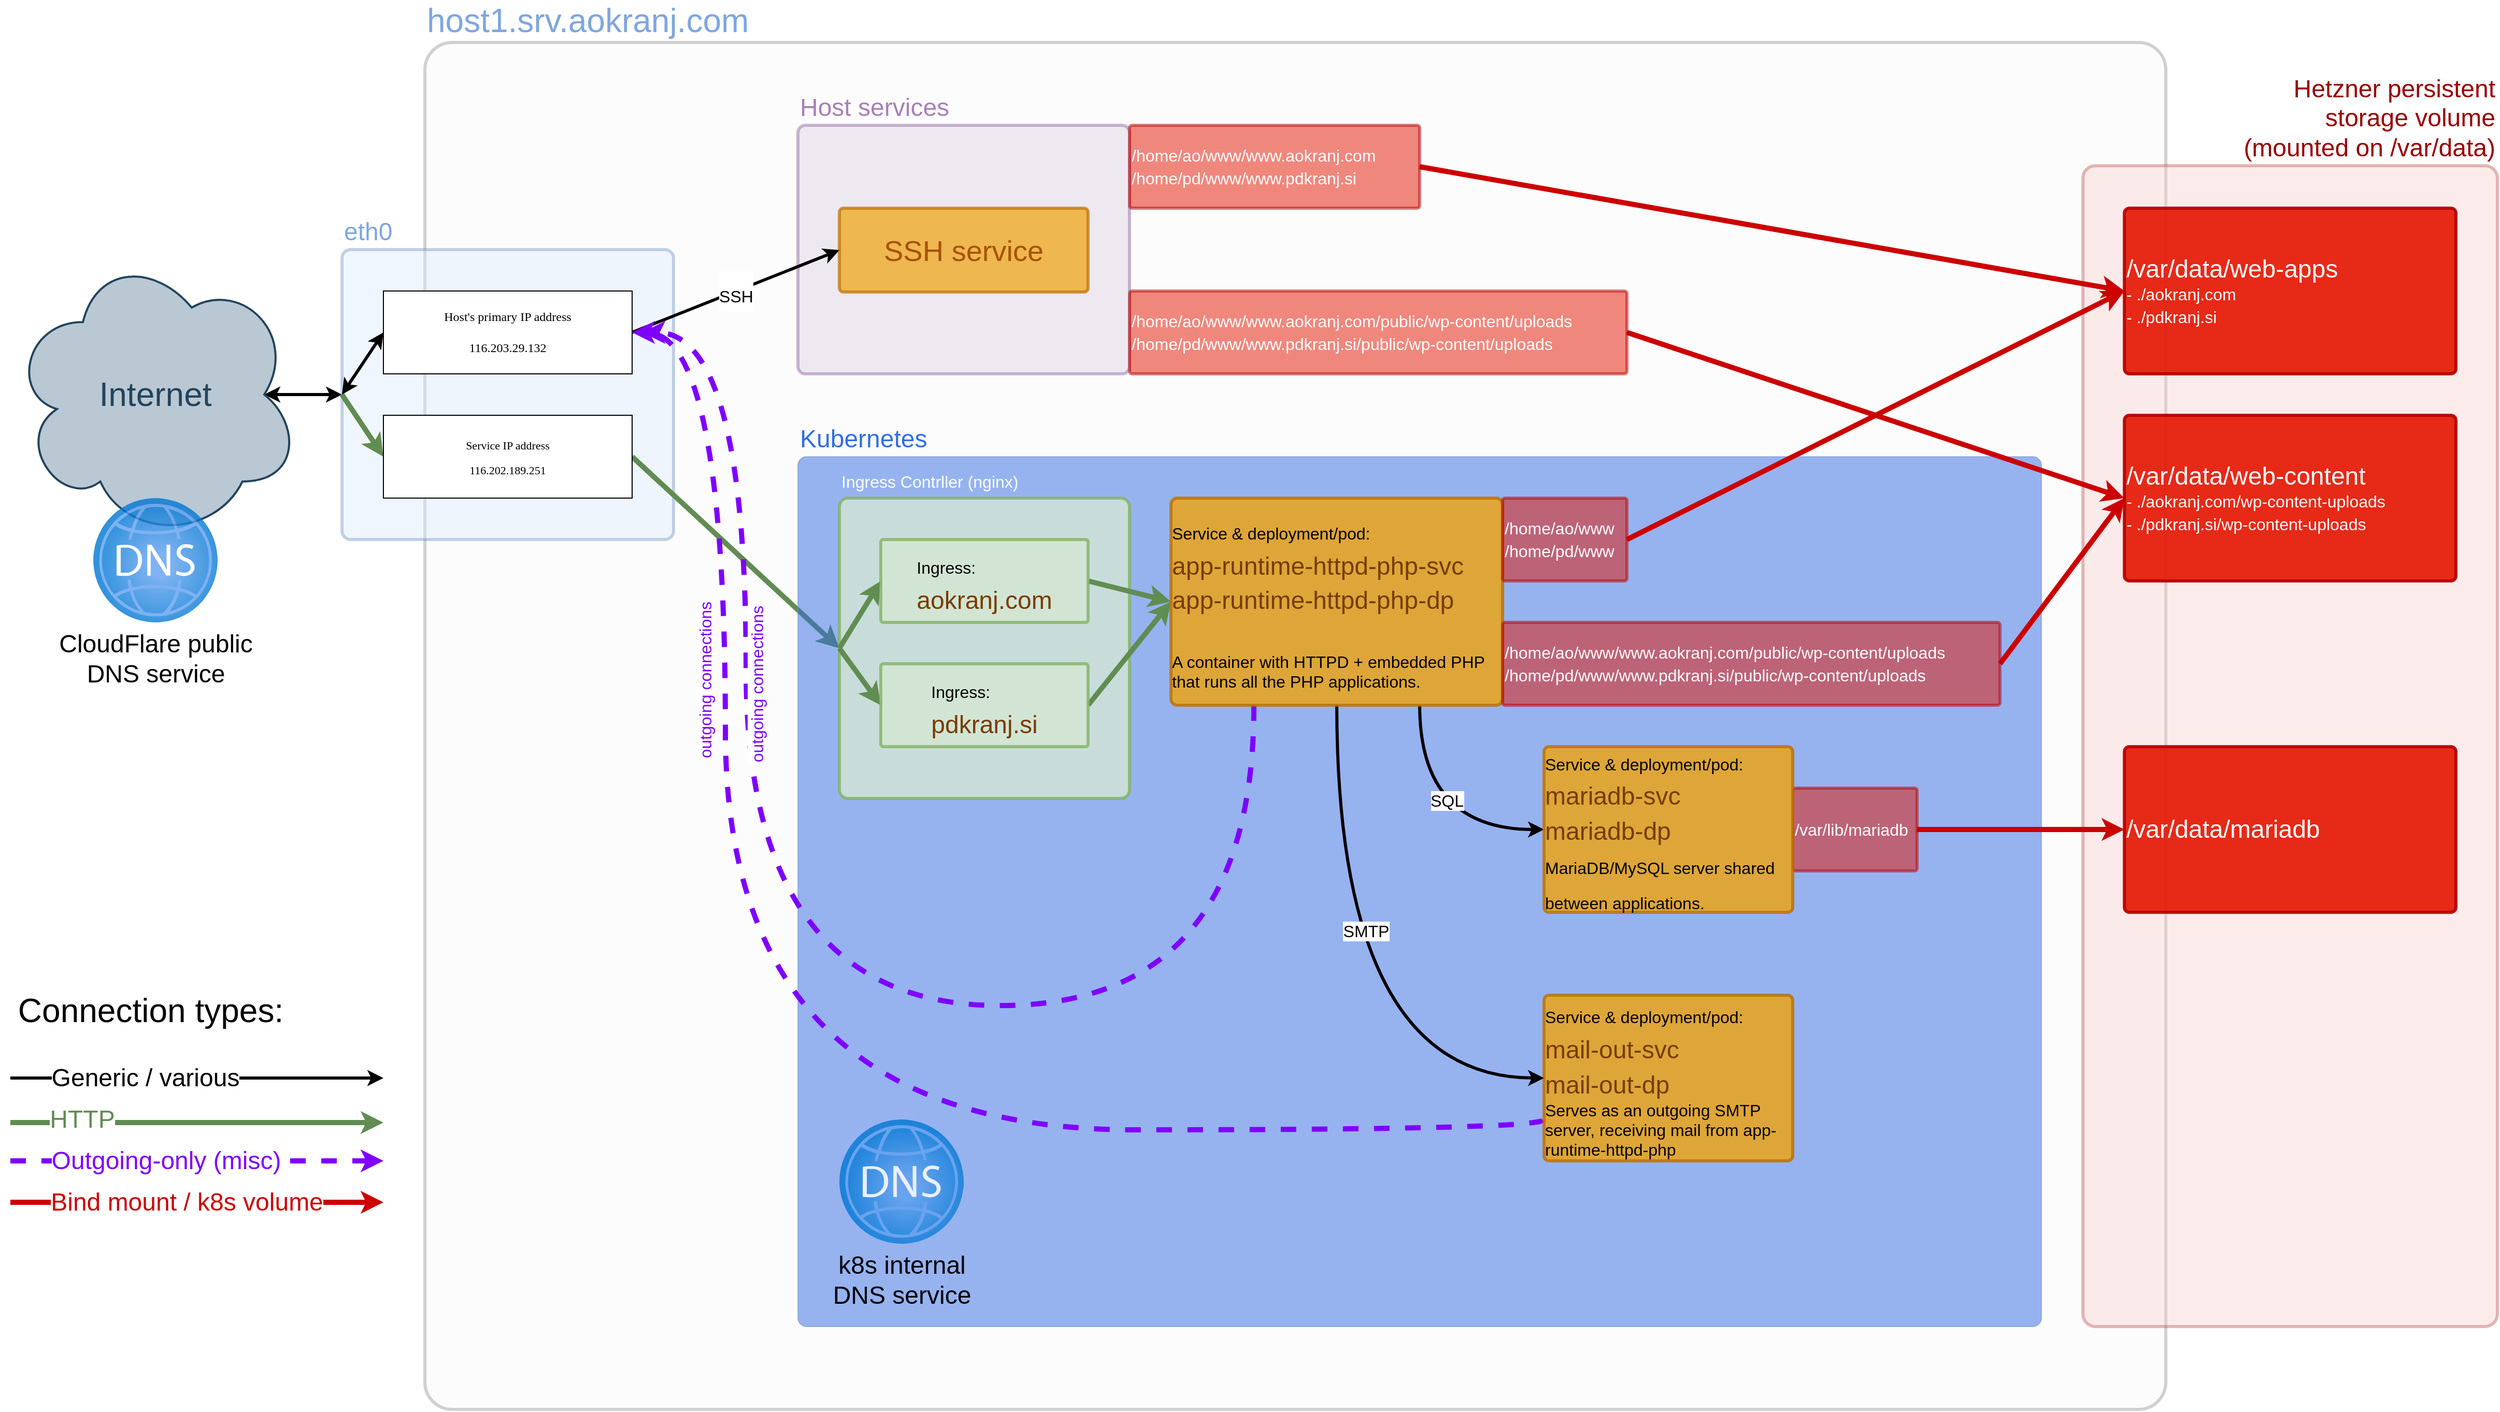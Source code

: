 <mxfile version="16.1.0" type="device"><diagram id="a45cf8ec-cd66-6f27-3ac3-be6e809c9e4a" name="Infrastructure diagram - desired final confifguration"><mxGraphModel dx="2096" dy="1418" grid="1" gridSize="10" guides="1" tooltips="1" connect="1" arrows="1" fold="1" page="1" pageScale="1" pageWidth="1169" pageHeight="1654" background="none" math="0" shadow="0"><root><mxCell id="0"/><mxCell id="1" parent="0"/><mxCell id="3" value="&lt;font style=&quot;font-size: 32px&quot; color=&quot;#7ea6e0&quot;&gt;host1.srv.aokranj.com&lt;/font&gt;" style="rounded=1;whiteSpace=wrap;html=1;shadow=0;strokeColor=#666666;fillColor=#f5f5f5;fontSize=18;fontStyle=0;strokeWidth=3;arcSize=2;align=left;labelPosition=center;verticalLabelPosition=top;verticalAlign=bottom;fontColor=#333333;opacity=30;" parent="1" vertex="1"><mxGeometry x="440" y="80" width="1680" height="1320" as="geometry"/></mxCell><mxCell id="VfFLFzp6Eeh_TzGAHePR-176" style="edgeStyle=orthogonalEdgeStyle;rounded=0;orthogonalLoop=1;jettySize=auto;html=1;exitX=0.875;exitY=0.5;exitDx=0;exitDy=0;exitPerimeter=0;entryX=0;entryY=0.5;entryDx=0;entryDy=0;fontSize=36;fontColor=#FF8000;strokeWidth=3;endArrow=classic;endFill=1;startArrow=classic;startFill=1;" edge="1" parent="1" source="49" target="VfFLFzp6Eeh_TzGAHePR-175"><mxGeometry relative="1" as="geometry"/></mxCell><mxCell id="VfFLFzp6Eeh_TzGAHePR-175" value="&lt;font color=&quot;#7ea6e0&quot; style=&quot;font-size: 24px&quot;&gt;eth0&lt;/font&gt;" style="rounded=1;whiteSpace=wrap;html=1;shadow=0;strokeColor=#6c8ebf;fillColor=#dae8fc;fontSize=18;opacity=40;fontStyle=0;strokeWidth=3;arcSize=3;align=left;labelPosition=center;verticalLabelPosition=top;verticalAlign=bottom;labelBackgroundColor=none;" vertex="1" parent="1"><mxGeometry x="360" y="280" width="320" height="280" as="geometry"/></mxCell><mxCell id="49" value="&lt;font style=&quot;font-size: 32px&quot;&gt;Internet&lt;/font&gt;" style="ellipse;shape=cloud;whiteSpace=wrap;html=1;shadow=0;strokeColor=#23445D;fillColor=#BAC8D3;gradientColor=none;fontSize=18;fontColor=#23445D;fontStyle=0;gradientDirection=north;strokeWidth=2;" parent="1" vertex="1"><mxGeometry x="40" y="280" width="280" height="280" as="geometry"/></mxCell><mxCell id="VfFLFzp6Eeh_TzGAHePR-224" style="edgeStyle=none;rounded=0;orthogonalLoop=1;jettySize=auto;html=1;exitX=0;exitY=0.5;exitDx=0;exitDy=0;entryX=0;entryY=0.5;entryDx=0;entryDy=0;fontSize=16;fontColor=#000000;startArrow=none;startFill=0;endArrow=classic;endFill=1;strokeColor=#618C52;strokeWidth=5;" edge="1" parent="1" source="VfFLFzp6Eeh_TzGAHePR-175" target="VfFLFzp6Eeh_TzGAHePR-174"><mxGeometry relative="1" as="geometry"/></mxCell><mxCell id="VfFLFzp6Eeh_TzGAHePR-183" style="edgeStyle=none;rounded=0;orthogonalLoop=1;jettySize=auto;html=1;exitX=0;exitY=0.5;exitDx=0;exitDy=0;entryX=0;entryY=0.5;entryDx=0;entryDy=0;fontSize=24;fontColor=#326ce5;startArrow=classic;startFill=1;endArrow=classic;endFill=1;strokeWidth=3;" edge="1" parent="1" source="VfFLFzp6Eeh_TzGAHePR-173" target="VfFLFzp6Eeh_TzGAHePR-175"><mxGeometry relative="1" as="geometry"/></mxCell><mxCell id="VfFLFzp6Eeh_TzGAHePR-173" value="&lt;p class=&quot;p1&quot; style=&quot;margin: 0px; font-stretch: normal; line-height: normal; font-family: menlo; color: rgb(0, 0, 0); font-size: 12px;&quot;&gt;&lt;span class=&quot;s1&quot; style=&quot;font-size: 12px;&quot;&gt;&lt;font style=&quot;font-size: 12px;&quot;&gt;Host's primary IP address&lt;/font&gt;&lt;/span&gt;&lt;/p&gt;&lt;p class=&quot;p1&quot; style=&quot;margin: 0px; font-stretch: normal; line-height: normal; font-family: menlo; color: rgb(0, 0, 0); font-size: 12px;&quot;&gt;&lt;span class=&quot;s1&quot; style=&quot;font-size: 12px;&quot;&gt;&lt;font style=&quot;font-size: 12px;&quot;&gt;&lt;br style=&quot;font-size: 12px;&quot;&gt;&lt;/font&gt;&lt;/span&gt;&lt;/p&gt;&lt;p class=&quot;p1&quot; style=&quot;margin: 0px; font-stretch: normal; line-height: normal; font-family: menlo; color: rgb(0, 0, 0); font-size: 12px;&quot;&gt;&lt;span class=&quot;s1&quot; style=&quot;font-size: 12px;&quot;&gt;&lt;font style=&quot;font-size: 12px;&quot;&gt;116.203.29.132&lt;/font&gt;&lt;/span&gt;&lt;/p&gt;" style="rounded=0;whiteSpace=wrap;html=1;fontSize=12;fontColor=#FF8000;" vertex="1" parent="1"><mxGeometry x="400" y="320" width="240" height="80" as="geometry"/></mxCell><mxCell id="VfFLFzp6Eeh_TzGAHePR-187" style="edgeStyle=none;rounded=0;orthogonalLoop=1;jettySize=auto;html=1;exitX=1;exitY=0.5;exitDx=0;exitDy=0;entryX=0;entryY=0.5;entryDx=0;entryDy=0;fontSize=32;fontColor=#000000;startArrow=none;startFill=0;endArrow=classic;endFill=1;strokeWidth=5;fillColor=#6d8764;strokeColor=#618C52;" edge="1" parent="1" source="VfFLFzp6Eeh_TzGAHePR-174" target="VfFLFzp6Eeh_TzGAHePR-191"><mxGeometry relative="1" as="geometry"/></mxCell><mxCell id="VfFLFzp6Eeh_TzGAHePR-174" value="&lt;p class=&quot;p1&quot; style=&quot;margin: 0px ; font-stretch: normal ; font-size: 11px ; line-height: normal ; font-family: &amp;#34;menlo&amp;#34; ; color: rgb(0 , 0 , 0)&quot;&gt;&lt;span class=&quot;s1&quot;&gt;Service IP address&lt;/span&gt;&lt;/p&gt;&lt;p class=&quot;p1&quot; style=&quot;margin: 0px ; font-stretch: normal ; font-size: 11px ; line-height: normal ; font-family: &amp;#34;menlo&amp;#34; ; color: rgb(0 , 0 , 0)&quot;&gt;&lt;br&gt;&lt;/p&gt;&lt;p class=&quot;p1&quot; style=&quot;margin: 0px ; font-stretch: normal ; font-size: 11px ; line-height: normal ; font-family: &amp;#34;menlo&amp;#34; ; color: rgb(0 , 0 , 0)&quot;&gt;&lt;span class=&quot;s1&quot;&gt;116.202.189.251&lt;/span&gt;&lt;/p&gt;" style="rounded=0;whiteSpace=wrap;html=1;fontSize=36;fontColor=#FF8000;" vertex="1" parent="1"><mxGeometry x="400" y="440" width="240" height="80" as="geometry"/></mxCell><mxCell id="VfFLFzp6Eeh_TzGAHePR-179" value="&lt;font style=&quot;font-size: 24px&quot; color=&quot;#a680b8&quot;&gt;Host services&lt;/font&gt;" style="rounded=1;whiteSpace=wrap;html=1;shadow=0;strokeColor=#9673a6;fillColor=#e1d5e7;fontSize=18;opacity=50;fontStyle=0;strokeWidth=3;arcSize=3;align=left;labelPosition=center;verticalLabelPosition=top;verticalAlign=bottom;" vertex="1" parent="1"><mxGeometry x="800" y="160" width="320" height="240" as="geometry"/></mxCell><mxCell id="VfFLFzp6Eeh_TzGAHePR-182" value="&lt;font style=&quot;font-size: 24px&quot;&gt;Kubernetes&lt;/font&gt;" style="rounded=1;whiteSpace=wrap;html=1;labelBackgroundColor=none;fontSize=12;opacity=50;fillColor=#326ce5;strokeColor=#6c8ebf;labelPosition=center;verticalLabelPosition=top;align=left;verticalAlign=bottom;fontColor=#326ce5;arcSize=1;" vertex="1" parent="1"><mxGeometry x="800" y="480" width="1200" height="840" as="geometry"/></mxCell><mxCell id="VfFLFzp6Eeh_TzGAHePR-178" value="&lt;span style=&quot;font-size: 28px;&quot;&gt;&lt;font color=&quot;#a65300&quot; style=&quot;font-size: 28px;&quot;&gt;SSH service&lt;/font&gt;&lt;/span&gt;" style="rounded=1;whiteSpace=wrap;html=1;shadow=0;strokeColor=#BD7000;fillColor=#f0a30a;fontSize=28;opacity=70;fontStyle=0;strokeWidth=3;arcSize=5;align=center;labelPosition=center;verticalLabelPosition=middle;verticalAlign=middle;labelBackgroundColor=none;fontColor=#000000;" vertex="1" parent="1"><mxGeometry x="840" y="240" width="240" height="81" as="geometry"/></mxCell><mxCell id="VfFLFzp6Eeh_TzGAHePR-180" value="&lt;font style=&quot;font-size: 16px&quot; color=&quot;#000000&quot;&gt;SSH&lt;/font&gt;" style="rounded=0;orthogonalLoop=1;jettySize=auto;html=1;exitX=1;exitY=0.5;exitDx=0;exitDy=0;entryX=0;entryY=0.5;entryDx=0;entryDy=0;fontSize=32;fontColor=#A65300;startArrow=none;startFill=0;endArrow=classic;endFill=1;strokeWidth=3;labelBackgroundColor=default;" edge="1" parent="1" source="VfFLFzp6Eeh_TzGAHePR-173" target="VfFLFzp6Eeh_TzGAHePR-178"><mxGeometry relative="1" as="geometry"/></mxCell><mxCell id="VfFLFzp6Eeh_TzGAHePR-186" value="&lt;font color=&quot;#000000&quot; style=&quot;font-size: 24px&quot;&gt;CloudFlare public&lt;br&gt;DNS service&lt;br&gt;&lt;/font&gt;" style="aspect=fixed;html=1;points=[];align=center;image;fontSize=12;image=img/lib/azure2/networking/DNS_Zones.svg;labelBackgroundColor=none;fontColor=#783C00;fillColor=#326ce5;opacity=80;" vertex="1" parent="1"><mxGeometry x="120" y="520" width="120" height="120" as="geometry"/></mxCell><mxCell id="VfFLFzp6Eeh_TzGAHePR-191" value="&lt;div&gt;&lt;span style=&quot;font-size: 16px&quot;&gt;&lt;font color=&quot;#ffffff&quot;&gt;Ingress Contrller (nginx)&lt;/font&gt;&lt;/span&gt;&lt;/div&gt;" style="rounded=1;whiteSpace=wrap;html=1;shadow=0;strokeColor=#82b366;fillColor=#d5e8d4;fontSize=28;opacity=80;fontStyle=0;strokeWidth=3;arcSize=3;align=left;labelPosition=center;verticalLabelPosition=top;verticalAlign=bottom;labelBackgroundColor=none;" vertex="1" parent="1"><mxGeometry x="840" y="520" width="280" height="290" as="geometry"/></mxCell><mxCell id="VfFLFzp6Eeh_TzGAHePR-192" style="edgeStyle=none;rounded=0;orthogonalLoop=1;jettySize=auto;html=1;exitX=0;exitY=0.5;exitDx=0;exitDy=0;entryX=0;entryY=0.5;entryDx=0;entryDy=0;fontSize=16;fontColor=#97FAE8;startArrow=none;startFill=0;endArrow=classic;endFill=1;strokeWidth=5;fillColor=#6d8764;strokeColor=#618C52;" edge="1" parent="1" source="VfFLFzp6Eeh_TzGAHePR-191" target="VfFLFzp6Eeh_TzGAHePR-185"><mxGeometry relative="1" as="geometry"/></mxCell><mxCell id="VfFLFzp6Eeh_TzGAHePR-194" style="edgeStyle=none;rounded=0;orthogonalLoop=1;jettySize=auto;html=1;exitX=0;exitY=0.5;exitDx=0;exitDy=0;entryX=0;entryY=0.5;entryDx=0;entryDy=0;fontSize=16;fontColor=#97FAE8;startArrow=none;startFill=0;endArrow=classic;endFill=1;strokeWidth=5;strokeColor=#618C52;" edge="1" parent="1" source="VfFLFzp6Eeh_TzGAHePR-191" target="VfFLFzp6Eeh_TzGAHePR-190"><mxGeometry relative="1" as="geometry"/></mxCell><mxCell id="VfFLFzp6Eeh_TzGAHePR-207" style="edgeStyle=orthogonalEdgeStyle;curved=1;rounded=0;orthogonalLoop=1;jettySize=auto;html=1;exitX=0;exitY=0.75;exitDx=0;exitDy=0;entryX=1;entryY=0.5;entryDx=0;entryDy=0;fontSize=16;fontColor=#FFFFFF;startArrow=none;startFill=0;endArrow=classic;endFill=1;strokeWidth=5;dashed=1;strokeColor=#7F00FF;verticalAlign=top;horizontal=0;" edge="1" parent="1" source="VfFLFzp6Eeh_TzGAHePR-188" target="VfFLFzp6Eeh_TzGAHePR-173"><mxGeometry relative="1" as="geometry"><Array as="points"><mxPoint x="1520" y="1130"/><mxPoint x="730" y="1130"/><mxPoint x="730" y="360"/></Array></mxGeometry></mxCell><mxCell id="VfFLFzp6Eeh_TzGAHePR-210" value="outgoing connections" style="edgeLabel;html=1;align=center;verticalAlign=middle;resizable=0;points=[];fontSize=16;fontColor=#7F00FF;rotation=-90;" vertex="1" connectable="0" parent="VfFLFzp6Eeh_TzGAHePR-207"><mxGeometry x="0.319" y="-10" relative="1" as="geometry"><mxPoint x="-30" y="-139" as="offset"/></mxGeometry></mxCell><mxCell id="VfFLFzp6Eeh_TzGAHePR-188" value="&lt;div style=&quot;text-align: left&quot;&gt;&lt;span style=&quot;font-size: 16px&quot;&gt;Service &amp;amp; deployment/pod:&lt;/span&gt;&lt;/div&gt;&lt;font&gt;&lt;div style=&quot;text-align: left&quot;&gt;&lt;span style=&quot;color: rgb(120 , 60 , 0) ; font-size: 24px&quot;&gt;mail-out-svc&lt;/span&gt;&lt;/div&gt;&lt;font&gt;&lt;div style=&quot;text-align: left&quot;&gt;&lt;span style=&quot;color: rgb(120 , 60 , 0) ; font-size: 24px&quot;&gt;mail-out-dp&lt;/span&gt;&lt;/div&gt;&lt;/font&gt;&lt;div style=&quot;text-align: left ; font-size: 16px&quot;&gt;&lt;span&gt;Serves as an outgoing SMTP server, receiving mail from app-runtime-httpd-php&lt;br&gt;&lt;/span&gt;&lt;/div&gt;&lt;/font&gt;" style="rounded=1;whiteSpace=wrap;html=1;shadow=0;strokeColor=#BD7000;fillColor=#f0a30a;fontSize=28;opacity=80;fontStyle=0;strokeWidth=3;arcSize=3;align=center;labelPosition=center;verticalLabelPosition=middle;verticalAlign=middle;labelBackgroundColor=none;fontColor=#000000;" vertex="1" parent="1"><mxGeometry x="1520" y="1000" width="240" height="160" as="geometry"/></mxCell><mxCell id="VfFLFzp6Eeh_TzGAHePR-197" style="edgeStyle=none;rounded=0;orthogonalLoop=1;jettySize=auto;html=1;exitX=1;exitY=0.5;exitDx=0;exitDy=0;entryX=0;entryY=0.5;entryDx=0;entryDy=0;fontSize=16;fontColor=#FFFFFF;startArrow=none;startFill=0;endArrow=classic;endFill=1;strokeWidth=5;strokeColor=#618C52;" edge="1" parent="1" source="VfFLFzp6Eeh_TzGAHePR-190" target="VfFLFzp6Eeh_TzGAHePR-195"><mxGeometry relative="1" as="geometry"/></mxCell><mxCell id="VfFLFzp6Eeh_TzGAHePR-190" value="&lt;div style=&quot;text-align: left&quot;&gt;&lt;span style=&quot;font-size: 16px&quot;&gt;Ingress:&lt;/span&gt;&lt;/div&gt;&lt;font&gt;&lt;div style=&quot;text-align: left&quot;&gt;&lt;span style=&quot;font-size: 24px ; color: rgb(120 , 60 , 0)&quot;&gt;pdkranj.si&lt;/span&gt;&lt;/div&gt;&lt;/font&gt;" style="rounded=1;whiteSpace=wrap;html=1;shadow=0;strokeColor=#82b366;fillColor=#d5e8d4;fontSize=28;opacity=80;fontStyle=0;strokeWidth=3;arcSize=3;align=center;labelPosition=center;verticalLabelPosition=middle;verticalAlign=middle;labelBackgroundColor=none;" vertex="1" parent="1"><mxGeometry x="880" y="680" width="200" height="80" as="geometry"/></mxCell><mxCell id="VfFLFzp6Eeh_TzGAHePR-196" style="edgeStyle=none;rounded=0;orthogonalLoop=1;jettySize=auto;html=1;exitX=1;exitY=0.5;exitDx=0;exitDy=0;entryX=0;entryY=0.5;entryDx=0;entryDy=0;fontSize=16;fontColor=#FFFFFF;startArrow=none;startFill=0;endArrow=classic;endFill=1;strokeWidth=5;strokeColor=#618C52;" edge="1" parent="1" source="VfFLFzp6Eeh_TzGAHePR-185" target="VfFLFzp6Eeh_TzGAHePR-195"><mxGeometry relative="1" as="geometry"/></mxCell><mxCell id="VfFLFzp6Eeh_TzGAHePR-185" value="&lt;div style=&quot;text-align: left&quot;&gt;&lt;span style=&quot;font-size: 16px&quot;&gt;Ingress&lt;/span&gt;&lt;span style=&quot;font-size: 16px&quot;&gt;:&lt;/span&gt;&lt;/div&gt;&lt;font&gt;&lt;div style=&quot;text-align: left&quot;&gt;&lt;span style=&quot;font-size: 24px ; color: rgb(120 , 60 , 0)&quot;&gt;aokranj.com&lt;/span&gt;&lt;/div&gt;&lt;/font&gt;" style="rounded=1;whiteSpace=wrap;html=1;shadow=0;strokeColor=#82b366;fillColor=#d5e8d4;fontSize=28;opacity=80;fontStyle=0;strokeWidth=3;arcSize=3;align=center;labelPosition=center;verticalLabelPosition=middle;verticalAlign=middle;labelBackgroundColor=none;" vertex="1" parent="1"><mxGeometry x="880" y="560" width="200" height="80" as="geometry"/></mxCell><mxCell id="VfFLFzp6Eeh_TzGAHePR-204" style="edgeStyle=orthogonalEdgeStyle;curved=1;rounded=0;orthogonalLoop=1;jettySize=auto;html=1;exitX=0.75;exitY=1;exitDx=0;exitDy=0;entryX=0;entryY=0.5;entryDx=0;entryDy=0;fontSize=16;fontColor=#FFFFFF;startArrow=none;startFill=0;endArrow=classic;endFill=1;strokeWidth=3;" edge="1" parent="1" source="VfFLFzp6Eeh_TzGAHePR-195" target="VfFLFzp6Eeh_TzGAHePR-189"><mxGeometry relative="1" as="geometry"/></mxCell><mxCell id="VfFLFzp6Eeh_TzGAHePR-223" value="SQL" style="edgeLabel;html=1;align=center;verticalAlign=middle;resizable=0;points=[];fontSize=16;fontColor=#000000;" vertex="1" connectable="0" parent="VfFLFzp6Eeh_TzGAHePR-204"><mxGeometry x="-0.237" y="26" relative="1" as="geometry"><mxPoint as="offset"/></mxGeometry></mxCell><mxCell id="VfFLFzp6Eeh_TzGAHePR-205" style="edgeStyle=orthogonalEdgeStyle;curved=1;rounded=0;orthogonalLoop=1;jettySize=auto;html=1;exitX=0.5;exitY=1;exitDx=0;exitDy=0;entryX=0;entryY=0.5;entryDx=0;entryDy=0;fontSize=16;fontColor=#FFFFFF;startArrow=none;startFill=0;endArrow=classic;endFill=1;strokeWidth=3;" edge="1" parent="1" source="VfFLFzp6Eeh_TzGAHePR-195" target="VfFLFzp6Eeh_TzGAHePR-188"><mxGeometry relative="1" as="geometry"/></mxCell><mxCell id="VfFLFzp6Eeh_TzGAHePR-222" value="SMTP" style="edgeLabel;html=1;align=center;verticalAlign=middle;resizable=0;points=[];fontSize=16;fontColor=#000000;" vertex="1" connectable="0" parent="VfFLFzp6Eeh_TzGAHePR-205"><mxGeometry x="-0.223" y="28" relative="1" as="geometry"><mxPoint as="offset"/></mxGeometry></mxCell><mxCell id="VfFLFzp6Eeh_TzGAHePR-208" style="edgeStyle=orthogonalEdgeStyle;curved=1;rounded=0;orthogonalLoop=1;jettySize=auto;html=1;exitX=0.25;exitY=1;exitDx=0;exitDy=0;dashed=1;fontSize=16;fontColor=#FFFFFF;startArrow=none;startFill=0;endArrow=classic;endFill=1;strokeColor=#7F00FF;strokeWidth=5;" edge="1" parent="1" source="VfFLFzp6Eeh_TzGAHePR-195"><mxGeometry relative="1" as="geometry"><mxPoint x="650" y="360" as="targetPoint"/><Array as="points"><mxPoint x="1240" y="1010"/><mxPoint x="750" y="1010"/><mxPoint x="750" y="360"/></Array></mxGeometry></mxCell><mxCell id="VfFLFzp6Eeh_TzGAHePR-209" value="&lt;font color=&quot;#7f00ff&quot;&gt;outgoing connections&lt;/font&gt;" style="edgeLabel;html=1;align=center;verticalAlign=middle;resizable=0;points=[];fontSize=16;fontColor=#FFFFFF;rotation=-90;" vertex="1" connectable="0" parent="VfFLFzp6Eeh_TzGAHePR-208"><mxGeometry x="-0.073" y="4" relative="1" as="geometry"><mxPoint x="-61" y="-314" as="offset"/></mxGeometry></mxCell><mxCell id="VfFLFzp6Eeh_TzGAHePR-195" value="&lt;div style=&quot;text-align: left&quot;&gt;&lt;span style=&quot;font-size: 16px&quot;&gt;Service &amp;amp; deployment/pod:&lt;/span&gt;&lt;/div&gt;&lt;font&gt;&lt;div style=&quot;text-align: left&quot;&gt;&lt;span style=&quot;color: rgb(120 , 60 , 0) ; font-size: 24px&quot;&gt;app-runtime-httpd-php-svc&lt;/span&gt;&lt;/div&gt;&lt;div style=&quot;text-align: left&quot;&gt;&lt;span style=&quot;color: rgb(120 , 60 , 0) ; font-size: 24px&quot;&gt;app-runtime-httpd-php-dp&lt;/span&gt;&lt;/div&gt;&lt;div style=&quot;text-align: left&quot;&gt;&lt;br&gt;&lt;/div&gt;&lt;div style=&quot;text-align: left ; font-size: 16px&quot;&gt;&lt;span&gt;A container with HTTPD + embedded PHP that runs all the PHP applications.&lt;/span&gt;&lt;/div&gt;&lt;/font&gt;" style="rounded=1;whiteSpace=wrap;html=1;shadow=0;strokeColor=#BD7000;fillColor=#f0a30a;fontSize=28;opacity=80;fontStyle=0;strokeWidth=3;arcSize=3;align=center;labelPosition=center;verticalLabelPosition=middle;verticalAlign=middle;labelBackgroundColor=none;fontColor=#000000;" vertex="1" parent="1"><mxGeometry x="1160" y="520" width="320" height="200" as="geometry"/></mxCell><mxCell id="VfFLFzp6Eeh_TzGAHePR-198" value="&lt;font color=&quot;#990000&quot;&gt;&lt;span style=&quot;font-size: 24px&quot;&gt;Hetzner persistent&lt;br&gt;storage volume&lt;br&gt;(mounted on /var/data)&lt;br&gt;&lt;/span&gt;&lt;/font&gt;" style="rounded=1;whiteSpace=wrap;html=1;shadow=0;strokeColor=#b85450;fillColor=#f8cecc;fontSize=18;opacity=40;fontStyle=0;strokeWidth=3;arcSize=3;align=right;labelPosition=center;verticalLabelPosition=top;verticalAlign=bottom;labelBackgroundColor=none;" vertex="1" parent="1"><mxGeometry x="2040" y="199" width="400" height="1121" as="geometry"/></mxCell><mxCell id="VfFLFzp6Eeh_TzGAHePR-206" style="rounded=0;orthogonalLoop=1;jettySize=auto;html=1;exitX=1;exitY=0.5;exitDx=0;exitDy=0;entryX=0;entryY=0.5;entryDx=0;entryDy=0;fontSize=16;fontColor=#FFFFFF;startArrow=none;startFill=0;endArrow=classic;endFill=1;strokeWidth=5;strokeColor=#CC0000;" edge="1" parent="1" source="VfFLFzp6Eeh_TzGAHePR-203" target="VfFLFzp6Eeh_TzGAHePR-201"><mxGeometry relative="1" as="geometry"/></mxCell><mxCell id="VfFLFzp6Eeh_TzGAHePR-203" value="&lt;font style=&quot;font-size: 16px&quot;&gt;/var/lib/mariadb&lt;/font&gt;" style="rounded=1;whiteSpace=wrap;html=1;shadow=0;strokeColor=#B20000;fillColor=#e51400;fontSize=18;opacity=50;fontStyle=0;strokeWidth=3;arcSize=3;align=left;labelPosition=center;verticalLabelPosition=middle;verticalAlign=middle;labelBackgroundColor=none;fontColor=#ffffff;" vertex="1" parent="1"><mxGeometry x="1760" y="800" width="120" height="80" as="geometry"/></mxCell><mxCell id="VfFLFzp6Eeh_TzGAHePR-201" value="&lt;span style=&quot;font-size: 24px&quot;&gt;/var/data/mariadb&lt;br&gt;&lt;/span&gt;" style="rounded=1;whiteSpace=wrap;html=1;shadow=0;strokeColor=#B20000;fillColor=#e51400;fontSize=18;opacity=90;fontStyle=0;strokeWidth=3;arcSize=3;align=left;labelPosition=center;verticalLabelPosition=middle;verticalAlign=middle;labelBackgroundColor=none;fontColor=#ffffff;" vertex="1" parent="1"><mxGeometry x="2080" y="760" width="320" height="160" as="geometry"/></mxCell><mxCell id="VfFLFzp6Eeh_TzGAHePR-189" value="&lt;div style=&quot;text-align: left&quot;&gt;&lt;span style=&quot;font-size: 16px&quot;&gt;Service &amp;amp; deployment/pod:&lt;/span&gt;&lt;/div&gt;&lt;font&gt;&lt;font&gt;&lt;div style=&quot;text-align: left&quot;&gt;&lt;span style=&quot;color: rgb(120 , 60 , 0) ; font-size: 24px&quot;&gt;mariadb-svc&lt;/span&gt;&lt;/div&gt;&lt;div style=&quot;text-align: left&quot;&gt;&lt;span style=&quot;color: rgb(120 , 60 , 0) ; font-size: 24px&quot;&gt;mariadb-dp&lt;/span&gt;&lt;/div&gt;&lt;/font&gt;&lt;/font&gt;&lt;div style=&quot;text-align: left&quot;&gt;&lt;span style=&quot;line-height: 1.2&quot;&gt;&lt;font style=&quot;font-size: 16px&quot;&gt;MariaDB/MySQL server shared between applications.&lt;/font&gt;&lt;/span&gt;&lt;/div&gt;" style="rounded=1;whiteSpace=wrap;html=1;shadow=0;strokeColor=#BD7000;fillColor=#f0a30a;fontSize=28;opacity=80;fontStyle=0;strokeWidth=3;arcSize=3;align=center;labelPosition=center;verticalLabelPosition=middle;verticalAlign=middle;labelBackgroundColor=none;fontColor=#000000;" vertex="1" parent="1"><mxGeometry x="1520" y="760" width="240" height="160" as="geometry"/></mxCell><mxCell id="VfFLFzp6Eeh_TzGAHePR-211" value="&lt;font style=&quot;font-size: 24px&quot;&gt;/var/data/web-apps&lt;/font&gt;&lt;br&gt;&lt;span style=&quot;font-size: 16px&quot;&gt;- ./aokranj.com&lt;/span&gt;&lt;br&gt;&lt;span style=&quot;font-size: 16px&quot;&gt;- ./pdkranj.si&lt;/span&gt;" style="rounded=1;whiteSpace=wrap;html=1;shadow=0;strokeColor=#B20000;fillColor=#e51400;fontSize=18;opacity=90;fontStyle=0;strokeWidth=3;arcSize=3;align=left;labelPosition=center;verticalLabelPosition=middle;verticalAlign=middle;labelBackgroundColor=none;fontColor=#ffffff;" vertex="1" parent="1"><mxGeometry x="2080" y="240" width="320" height="160" as="geometry"/></mxCell><mxCell id="VfFLFzp6Eeh_TzGAHePR-220" style="edgeStyle=none;rounded=0;orthogonalLoop=1;jettySize=auto;html=1;exitX=1;exitY=0.5;exitDx=0;exitDy=0;entryX=0;entryY=0.5;entryDx=0;entryDy=0;fontSize=24;fontColor=#000000;startArrow=none;startFill=0;endArrow=classic;endFill=1;strokeColor=#CC0000;strokeWidth=5;" edge="1" parent="1" source="VfFLFzp6Eeh_TzGAHePR-212" target="VfFLFzp6Eeh_TzGAHePR-211"><mxGeometry relative="1" as="geometry"/></mxCell><mxCell id="VfFLFzp6Eeh_TzGAHePR-212" value="&lt;font style=&quot;font-size: 16px&quot;&gt;/home/ao/www&lt;br&gt;/home/pd/www&lt;br&gt;&lt;/font&gt;" style="rounded=1;whiteSpace=wrap;html=1;shadow=0;strokeColor=#B20000;fillColor=#e51400;fontSize=18;opacity=50;fontStyle=0;strokeWidth=3;arcSize=3;align=left;labelPosition=center;verticalLabelPosition=middle;verticalAlign=middle;labelBackgroundColor=none;fontColor=#ffffff;" vertex="1" parent="1"><mxGeometry x="1480" y="520" width="120" height="80" as="geometry"/></mxCell><mxCell id="VfFLFzp6Eeh_TzGAHePR-218" style="rounded=0;orthogonalLoop=1;jettySize=auto;html=1;exitX=1;exitY=0.5;exitDx=0;exitDy=0;entryX=0;entryY=0.5;entryDx=0;entryDy=0;fontSize=24;fontColor=#000000;startArrow=none;startFill=0;endArrow=classic;endFill=1;strokeColor=#CC0000;strokeWidth=5;" edge="1" parent="1" source="VfFLFzp6Eeh_TzGAHePR-213" target="VfFLFzp6Eeh_TzGAHePR-211"><mxGeometry relative="1" as="geometry"/></mxCell><mxCell id="VfFLFzp6Eeh_TzGAHePR-213" value="&lt;font style=&quot;font-size: 16px&quot;&gt;/home/ao/www/www.aokranj.com&lt;br&gt;/home/pd/www/www.pdkranj.si&lt;br&gt;&lt;/font&gt;" style="rounded=1;whiteSpace=wrap;html=1;shadow=0;strokeColor=#B20000;fillColor=#e51400;fontSize=18;opacity=50;fontStyle=0;strokeWidth=3;arcSize=3;align=left;labelPosition=center;verticalLabelPosition=middle;verticalAlign=middle;labelBackgroundColor=none;fontColor=#ffffff;" vertex="1" parent="1"><mxGeometry x="1120" y="160" width="280" height="80" as="geometry"/></mxCell><mxCell id="VfFLFzp6Eeh_TzGAHePR-214" value="&lt;span style=&quot;font-size: 24px&quot;&gt;/var/data/web-content&lt;/span&gt;&lt;br&gt;&lt;font style=&quot;font-size: 16px&quot;&gt;- ./aokranj.com/wp-content-uploads&lt;br&gt;&lt;/font&gt;&lt;span style=&quot;font-size: 16px&quot;&gt;- ./pdkranj.si/wp-content-uploads&lt;/span&gt;" style="rounded=1;whiteSpace=wrap;html=1;shadow=0;strokeColor=#B20000;fillColor=#e51400;fontSize=18;opacity=90;fontStyle=0;strokeWidth=3;arcSize=3;align=left;labelPosition=center;verticalLabelPosition=middle;verticalAlign=middle;labelBackgroundColor=none;fontColor=#ffffff;" vertex="1" parent="1"><mxGeometry x="2080" y="440" width="320" height="160" as="geometry"/></mxCell><mxCell id="VfFLFzp6Eeh_TzGAHePR-221" style="edgeStyle=none;rounded=0;orthogonalLoop=1;jettySize=auto;html=1;exitX=1;exitY=0.5;exitDx=0;exitDy=0;entryX=0;entryY=0.5;entryDx=0;entryDy=0;fontSize=24;fontColor=#000000;startArrow=none;startFill=0;endArrow=classic;endFill=1;strokeColor=#CC0000;strokeWidth=5;" edge="1" parent="1" source="VfFLFzp6Eeh_TzGAHePR-215" target="VfFLFzp6Eeh_TzGAHePR-214"><mxGeometry relative="1" as="geometry"/></mxCell><mxCell id="VfFLFzp6Eeh_TzGAHePR-215" value="&lt;font style=&quot;font-size: 16px&quot;&gt;/home/ao/www/www.aokranj.com/public/wp-content/uploads&lt;br&gt;/home/pd/www/www.pdkranj.si/public/wp-content/uploads&lt;br&gt;&lt;/font&gt;" style="rounded=1;whiteSpace=wrap;html=1;shadow=0;strokeColor=#B20000;fillColor=#e51400;fontSize=18;opacity=50;fontStyle=0;strokeWidth=3;arcSize=3;align=left;labelPosition=center;verticalLabelPosition=middle;verticalAlign=middle;labelBackgroundColor=none;fontColor=#ffffff;" vertex="1" parent="1"><mxGeometry x="1480" y="640" width="480" height="80" as="geometry"/></mxCell><mxCell id="VfFLFzp6Eeh_TzGAHePR-219" style="edgeStyle=none;rounded=0;orthogonalLoop=1;jettySize=auto;html=1;exitX=1;exitY=0.5;exitDx=0;exitDy=0;entryX=0;entryY=0.5;entryDx=0;entryDy=0;fontSize=24;fontColor=#000000;startArrow=none;startFill=0;endArrow=classic;endFill=1;strokeColor=#CC0000;strokeWidth=5;" edge="1" parent="1" source="VfFLFzp6Eeh_TzGAHePR-217" target="VfFLFzp6Eeh_TzGAHePR-214"><mxGeometry relative="1" as="geometry"/></mxCell><mxCell id="VfFLFzp6Eeh_TzGAHePR-217" value="&lt;font style=&quot;font-size: 16px&quot;&gt;/home/ao/www/www.aokranj.com/public/wp-content/uploads&lt;br&gt;/home/pd/www/www.pdkranj.si/public/wp-content/uploads&lt;br&gt;&lt;/font&gt;" style="rounded=1;whiteSpace=wrap;html=1;shadow=0;strokeColor=#B20000;fillColor=#e51400;fontSize=18;opacity=50;fontStyle=0;strokeWidth=3;arcSize=3;align=left;labelPosition=center;verticalLabelPosition=middle;verticalAlign=middle;labelBackgroundColor=none;fontColor=#ffffff;" vertex="1" parent="1"><mxGeometry x="1120" y="320" width="480" height="80" as="geometry"/></mxCell><mxCell id="VfFLFzp6Eeh_TzGAHePR-225" style="edgeStyle=none;rounded=0;orthogonalLoop=1;jettySize=auto;html=1;fontSize=32;fontColor=#000000;startArrow=none;startFill=0;endArrow=classic;endFill=1;strokeWidth=5;fillColor=#6d8764;strokeColor=#618C52;" edge="1" parent="1"><mxGeometry relative="1" as="geometry"><mxPoint x="40" y="1123" as="sourcePoint"/><mxPoint x="400" y="1123" as="targetPoint"/></mxGeometry></mxCell><mxCell id="VfFLFzp6Eeh_TzGAHePR-226" value="&lt;font color=&quot;#618c52&quot; style=&quot;font-size: 24px&quot;&gt;HTTP&lt;/font&gt;" style="edgeLabel;html=1;align=center;verticalAlign=middle;resizable=0;points=[];fontSize=16;fontColor=#000000;" vertex="1" connectable="0" parent="VfFLFzp6Eeh_TzGAHePR-225"><mxGeometry x="-0.26" y="3" relative="1" as="geometry"><mxPoint x="-64" as="offset"/></mxGeometry></mxCell><mxCell id="VfFLFzp6Eeh_TzGAHePR-227" value="&lt;font style=&quot;font-size: 32px&quot;&gt;Connection types:&lt;/font&gt;" style="text;html=1;align=center;verticalAlign=middle;resizable=0;points=[];autosize=1;strokeColor=none;fillColor=none;fontSize=16;fontColor=#000000;" vertex="1" parent="1"><mxGeometry x="40" y="1000" width="270" height="30" as="geometry"/></mxCell><mxCell id="VfFLFzp6Eeh_TzGAHePR-228" style="rounded=0;orthogonalLoop=1;jettySize=auto;html=1;fontSize=24;fontColor=#000000;startArrow=none;startFill=0;endArrow=classic;endFill=1;strokeColor=#CC0000;strokeWidth=5;" edge="1" parent="1"><mxGeometry relative="1" as="geometry"><mxPoint x="40" y="1200" as="sourcePoint"/><mxPoint x="400" y="1200" as="targetPoint"/></mxGeometry></mxCell><mxCell id="VfFLFzp6Eeh_TzGAHePR-229" value="&lt;font color=&quot;#cc0000&quot;&gt;Bind mount / k8s volume&lt;/font&gt;" style="edgeLabel;html=1;align=center;verticalAlign=middle;resizable=0;points=[];fontSize=24;fontColor=#618C52;" vertex="1" connectable="0" parent="VfFLFzp6Eeh_TzGAHePR-228"><mxGeometry x="-0.221" y="4" relative="1" as="geometry"><mxPoint x="30" y="4" as="offset"/></mxGeometry></mxCell><mxCell id="VfFLFzp6Eeh_TzGAHePR-230" value="&lt;font color=&quot;#000000&quot;&gt;&lt;span style=&quot;font-size: 24px&quot;&gt;k8s internal&lt;br&gt;DNS service&lt;br&gt;&lt;/span&gt;&lt;/font&gt;" style="aspect=fixed;html=1;points=[];align=center;image;fontSize=12;image=img/lib/azure2/networking/DNS_Zones.svg;labelBackgroundColor=none;fontColor=#783C00;fillColor=#326ce5;opacity=80;" vertex="1" parent="1"><mxGeometry x="840" y="1120" width="120" height="120" as="geometry"/></mxCell><mxCell id="VfFLFzp6Eeh_TzGAHePR-231" style="rounded=0;orthogonalLoop=1;jettySize=auto;html=1;fontSize=16;fontColor=#FFFFFF;startArrow=none;startFill=0;endArrow=classic;endFill=1;strokeWidth=5;dashed=1;strokeColor=#7F00FF;verticalAlign=top;horizontal=0;" edge="1" parent="1"><mxGeometry relative="1" as="geometry"><mxPoint x="40" y="1160" as="sourcePoint"/><mxPoint x="400" y="1160" as="targetPoint"/></mxGeometry></mxCell><mxCell id="VfFLFzp6Eeh_TzGAHePR-232" value="&lt;font style=&quot;font-size: 24px&quot;&gt;Outgoing-only (misc)&lt;/font&gt;" style="edgeLabel;html=1;align=center;verticalAlign=middle;resizable=0;points=[];fontSize=16;fontColor=#7F00FF;rotation=0;" vertex="1" connectable="0" parent="VfFLFzp6Eeh_TzGAHePR-231"><mxGeometry x="0.319" y="-10" relative="1" as="geometry"><mxPoint x="-88" y="-10" as="offset"/></mxGeometry></mxCell><mxCell id="VfFLFzp6Eeh_TzGAHePR-233" style="rounded=0;orthogonalLoop=1;jettySize=auto;html=1;fontSize=16;fontColor=#FFFFFF;startArrow=none;startFill=0;endArrow=classic;endFill=1;strokeWidth=3;" edge="1" parent="1"><mxGeometry relative="1" as="geometry"><mxPoint x="40" y="1080" as="sourcePoint"/><mxPoint x="400" y="1080" as="targetPoint"/></mxGeometry></mxCell><mxCell id="VfFLFzp6Eeh_TzGAHePR-234" value="&lt;font style=&quot;font-size: 24px&quot;&gt;Generic / various&lt;/font&gt;" style="edgeLabel;html=1;align=center;verticalAlign=middle;resizable=0;points=[];fontSize=16;fontColor=#000000;" vertex="1" connectable="0" parent="VfFLFzp6Eeh_TzGAHePR-233"><mxGeometry x="-0.223" y="28" relative="1" as="geometry"><mxPoint x="-10" y="28" as="offset"/></mxGeometry></mxCell></root></mxGraphModel></diagram></mxfile>